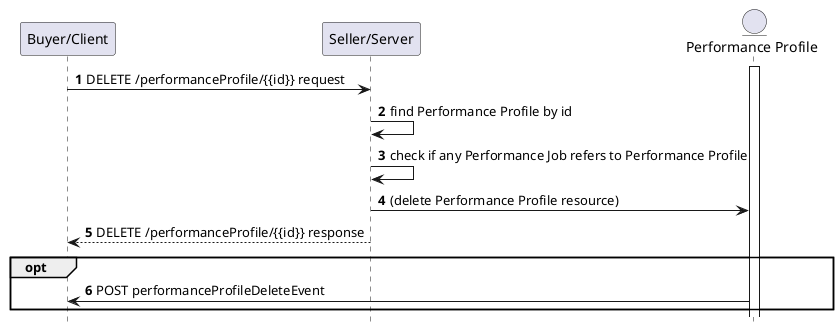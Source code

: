 @startuml useCase5DeleteFlow

hide footbox

participant "Buyer/Client" as B
participant "Seller/Server" as S


entity "Performance Profile" as PP
activate PP

autonumber

B -> S : DELETE /performanceProfile/{{id}} request

S -> S: find Performance Profile by id
S -> S: check if any Performance Job refers to Performance Profile

S -> PP: (delete Performance Profile resource)
S --> B: DELETE /performanceProfile/{{id}} response

opt
    PP -> B: POST performanceProfileDeleteEvent
end

@enduml